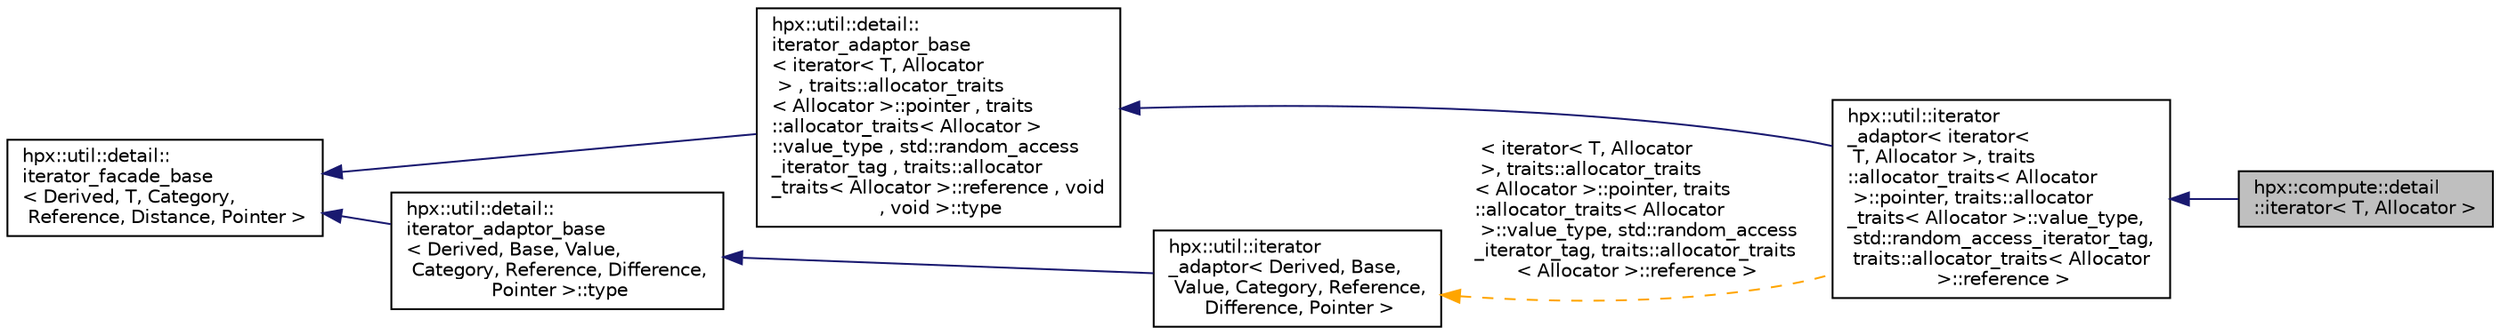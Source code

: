 digraph "hpx::compute::detail::iterator&lt; T, Allocator &gt;"
{
  edge [fontname="Helvetica",fontsize="10",labelfontname="Helvetica",labelfontsize="10"];
  node [fontname="Helvetica",fontsize="10",shape=record];
  rankdir="LR";
  Node0 [label="hpx::compute::detail\l::iterator\< T, Allocator \>",height=0.2,width=0.4,color="black", fillcolor="grey75", style="filled", fontcolor="black"];
  Node1 -> Node0 [dir="back",color="midnightblue",fontsize="10",style="solid",fontname="Helvetica"];
  Node1 [label="hpx::util::iterator\l_adaptor\< iterator\<\l T, Allocator \>, traits\l::allocator_traits\< Allocator\l \>::pointer, traits::allocator\l_traits\< Allocator \>::value_type,\l std::random_access_iterator_tag,\l traits::allocator_traits\< Allocator\l \>::reference \>",height=0.2,width=0.4,color="black", fillcolor="white", style="filled",URL="$dd/d31/classhpx_1_1util_1_1iterator__adaptor.html"];
  Node2 -> Node1 [dir="back",color="midnightblue",fontsize="10",style="solid",fontname="Helvetica"];
  Node2 [label="hpx::util::detail::\literator_adaptor_base\l\< iterator\< T, Allocator\l \> , traits::allocator_traits\l\< Allocator \>::pointer , traits\l::allocator_traits\< Allocator \>\l::value_type , std::random_access\l_iterator_tag , traits::allocator\l_traits\< Allocator \>::reference , void\l , void  \>::type",height=0.2,width=0.4,color="black", fillcolor="white", style="filled",URL="$db/d7c/structhpx_1_1util_1_1iterator__facade.html"];
  Node3 -> Node2 [dir="back",color="midnightblue",fontsize="10",style="solid",fontname="Helvetica"];
  Node3 [label="hpx::util::detail::\literator_facade_base\l\< Derived, T, Category,\l Reference, Distance, Pointer \>",height=0.2,width=0.4,color="black", fillcolor="white", style="filled",URL="$d5/d11/classhpx_1_1util_1_1detail_1_1iterator__facade__base.html"];
  Node4 -> Node1 [dir="back",color="orange",fontsize="10",style="dashed",label=" \< iterator\< T, Allocator\l \>, traits::allocator_traits\l\< Allocator \>::pointer, traits\l::allocator_traits\< Allocator\l \>::value_type, std::random_access\l_iterator_tag, traits::allocator_traits\l\< Allocator \>::reference \>" ,fontname="Helvetica"];
  Node4 [label="hpx::util::iterator\l_adaptor\< Derived, Base,\l Value, Category, Reference,\l Difference, Pointer \>",height=0.2,width=0.4,color="black", fillcolor="white", style="filled",URL="$dd/d31/classhpx_1_1util_1_1iterator__adaptor.html"];
  Node5 -> Node4 [dir="back",color="midnightblue",fontsize="10",style="solid",fontname="Helvetica"];
  Node5 [label="hpx::util::detail::\literator_adaptor_base\l\< Derived, Base, Value,\l Category, Reference, Difference,\l Pointer \>::type",height=0.2,width=0.4,color="black", fillcolor="white", style="filled",URL="$db/d7c/structhpx_1_1util_1_1iterator__facade.html"];
  Node3 -> Node5 [dir="back",color="midnightblue",fontsize="10",style="solid",fontname="Helvetica"];
}
